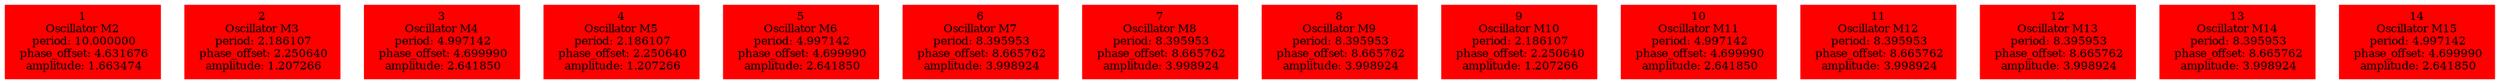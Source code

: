  digraph g{ forcelabels=true;
1 [label=<1<BR />Oscillator M2<BR /> period: 10.000000<BR /> phase_offset: 4.631676<BR /> amplitude: 1.663474>, shape=box,color=red,style=filled,fontsize=8];2 [label=<2<BR />Oscillator M3<BR /> period: 2.186107<BR /> phase_offset: 2.250640<BR /> amplitude: 1.207266>, shape=box,color=red,style=filled,fontsize=8];3 [label=<3<BR />Oscillator M4<BR /> period: 4.997142<BR /> phase_offset: 4.699990<BR /> amplitude: 2.641850>, shape=box,color=red,style=filled,fontsize=8];4 [label=<4<BR />Oscillator M5<BR /> period: 2.186107<BR /> phase_offset: 2.250640<BR /> amplitude: 1.207266>, shape=box,color=red,style=filled,fontsize=8];5 [label=<5<BR />Oscillator M6<BR /> period: 4.997142<BR /> phase_offset: 4.699990<BR /> amplitude: 2.641850>, shape=box,color=red,style=filled,fontsize=8];6 [label=<6<BR />Oscillator M7<BR /> period: 8.395953<BR /> phase_offset: 8.665762<BR /> amplitude: 3.998924>, shape=box,color=red,style=filled,fontsize=8];7 [label=<7<BR />Oscillator M8<BR /> period: 8.395953<BR /> phase_offset: 8.665762<BR /> amplitude: 3.998924>, shape=box,color=red,style=filled,fontsize=8];8 [label=<8<BR />Oscillator M9<BR /> period: 8.395953<BR /> phase_offset: 8.665762<BR /> amplitude: 3.998924>, shape=box,color=red,style=filled,fontsize=8];9 [label=<9<BR />Oscillator M10<BR /> period: 2.186107<BR /> phase_offset: 2.250640<BR /> amplitude: 1.207266>, shape=box,color=red,style=filled,fontsize=8];10 [label=<10<BR />Oscillator M11<BR /> period: 4.997142<BR /> phase_offset: 4.699990<BR /> amplitude: 2.641850>, shape=box,color=red,style=filled,fontsize=8];11 [label=<11<BR />Oscillator M12<BR /> period: 8.395953<BR /> phase_offset: 8.665762<BR /> amplitude: 3.998924>, shape=box,color=red,style=filled,fontsize=8];12 [label=<12<BR />Oscillator M13<BR /> period: 8.395953<BR /> phase_offset: 8.665762<BR /> amplitude: 3.998924>, shape=box,color=red,style=filled,fontsize=8];13 [label=<13<BR />Oscillator M14<BR /> period: 8.395953<BR /> phase_offset: 8.665762<BR /> amplitude: 3.998924>, shape=box,color=red,style=filled,fontsize=8];14 [label=<14<BR />Oscillator M15<BR /> period: 4.997142<BR /> phase_offset: 4.699990<BR /> amplitude: 2.641850>, shape=box,color=red,style=filled,fontsize=8]; }
